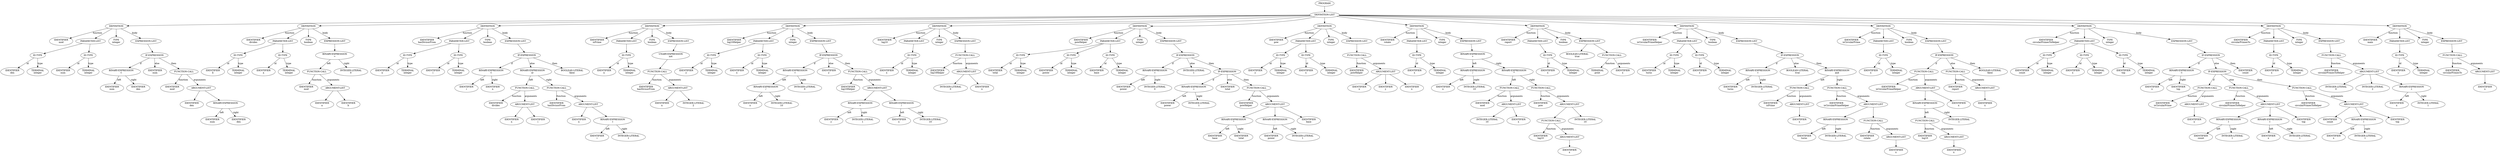 digraph AST {
node0 [label="PROGRAM"]
node1 [label="DEFINITION-LIST"]
node2 [label="DEFINITION"]
node3 [label="IDENTIFIER\nmod"]
node4 [label="PARAMETER-LIST"]
node5 [label="ID-TYPE"]
node6 [label="IDENTIFIER\nden"]
node7 [label="TERMINAL\ninteger"]
node8 [label="ID-TYPE"]
node9 [label="IDENTIFIER\nnum"]
node10 [label="TERMINAL\ninteger"]
node11 [label="TYPE\ninteger"]
node12 [label="EXPRESSION-LIST"]
node13 [label="IF-EXPRESSION"]
node14 [label="BINARY-EXPRESSION\n<"]
node15 [label="IDENTIFIER\nnum"]
node16 [label="IDENTIFIER\nden"]
node17 [label="IDENTIFIER\nnum"]
node18 [label="FUNCTION-CALL"]
node19 [label="IDENTIFIER\nmod"]
node20 [label="ARGUMENT-LIST"]
node21 [label="IDENTIFIER\nden"]
node22 [label="BINARY-EXPRESSION\n-"]
node23 [label="IDENTIFIER\nnum"]
node24 [label="IDENTIFIER\nden"]
node25 [label="DEFINITION"]
node26 [label="IDENTIFIER\ndivides"]
node27 [label="PARAMETER-LIST"]
node28 [label="ID-TYPE"]
node29 [label="IDENTIFIER\nb"]
node30 [label="TERMINAL\ninteger"]
node31 [label="ID-TYPE"]
node32 [label="IDENTIFIER\na"]
node33 [label="TERMINAL\ninteger"]
node34 [label="TYPE\nboolean"]
node35 [label="EXPRESSION-LIST"]
node36 [label="BINARY-EXPRESSION\n="]
node37 [label="FUNCTION-CALL"]
node38 [label="IDENTIFIER\nmod"]
node39 [label="ARGUMENT-LIST"]
node40 [label="IDENTIFIER\na"]
node41 [label="IDENTIFIER\nb"]
node42 [label="INTEGER-LITERAL\n0"]
node43 [label="DEFINITION"]
node44 [label="IDENTIFIER\nhasDivisorFrom"]
node45 [label="PARAMETER-LIST"]
node46 [label="ID-TYPE"]
node47 [label="IDENTIFIER\nn"]
node48 [label="TERMINAL\ninteger"]
node49 [label="ID-TYPE"]
node50 [label="IDENTIFIER\ni"]
node51 [label="TERMINAL\ninteger"]
node52 [label="TYPE\nboolean"]
node53 [label="EXPRESSION-LIST"]
node54 [label="IF-EXPRESSION"]
node55 [label="BINARY-EXPRESSION\n<"]
node56 [label="IDENTIFIER\ni"]
node57 [label="IDENTIFIER\nn"]
node58 [label="BINARY-EXPRESSION\nor"]
node59 [label="FUNCTION-CALL"]
node60 [label="IDENTIFIER\ndivides"]
node61 [label="ARGUMENT-LIST"]
node62 [label="IDENTIFIER\nn"]
node63 [label="IDENTIFIER\ni"]
node64 [label="FUNCTION-CALL"]
node65 [label="IDENTIFIER\nhasDivisorFrom"]
node66 [label="ARGUMENT-LIST"]
node67 [label="IDENTIFIER\nn"]
node68 [label="BINARY-EXPRESSION\n+"]
node69 [label="IDENTIFIER\ni"]
node70 [label="INTEGER-LITERAL\n1"]
node71 [label="BOOLEAN-LITERAL\nfalse"]
node72 [label="DEFINITION"]
node73 [label="IDENTIFIER\nisPrime"]
node74 [label="PARAMETER-LIST"]
node75 [label="ID-TYPE"]
node76 [label="IDENTIFIER\nn"]
node77 [label="TERMINAL\ninteger"]
node78 [label="TYPE\nboolean"]
node79 [label="EXPRESSION-LIST"]
node80 [label="UNARY-EXPRESSION\nnot"]
node81 [label="FUNCTION-CALL"]
node82 [label="IDENTIFIER\nhasDivisorFrom"]
node83 [label="ARGUMENT-LIST"]
node84 [label="IDENTIFIER\nn"]
node85 [label="INTEGER-LITERAL\n2"]
node86 [label="DEFINITION"]
node87 [label="IDENTIFIER\nlog10Helper"]
node88 [label="PARAMETER-LIST"]
node89 [label="ID-TYPE"]
node90 [label="IDENTIFIER\ny"]
node91 [label="TERMINAL\ninteger"]
node92 [label="ID-TYPE"]
node93 [label="IDENTIFIER\nx"]
node94 [label="TERMINAL\ninteger"]
node95 [label="TYPE\ninteger"]
node96 [label="EXPRESSION-LIST"]
node97 [label="IF-EXPRESSION"]
node98 [label="BINARY-EXPRESSION\n="]
node99 [label="BINARY-EXPRESSION\n/"]
node100 [label="IDENTIFIER\nx"]
node101 [label="INTEGER-LITERAL\n10"]
node102 [label="INTEGER-LITERAL\n0"]
node103 [label="IDENTIFIER\ny"]
node104 [label="FUNCTION-CALL"]
node105 [label="IDENTIFIER\nlog10Helper"]
node106 [label="ARGUMENT-LIST"]
node107 [label="BINARY-EXPRESSION\n+"]
node108 [label="IDENTIFIER\ny"]
node109 [label="INTEGER-LITERAL\n1"]
node110 [label="BINARY-EXPRESSION\n/"]
node111 [label="IDENTIFIER\nx"]
node112 [label="INTEGER-LITERAL\n10"]
node113 [label="DEFINITION"]
node114 [label="IDENTIFIER\nlog10"]
node115 [label="PARAMETER-LIST"]
node116 [label="ID-TYPE"]
node117 [label="IDENTIFIER\nx"]
node118 [label="TERMINAL\ninteger"]
node119 [label="TYPE\ninteger"]
node120 [label="EXPRESSION-LIST"]
node121 [label="FUNCTION-CALL"]
node122 [label="IDENTIFIER\nlog10Helper"]
node123 [label="ARGUMENT-LIST"]
node124 [label="INTEGER-LITERAL\n0"]
node125 [label="IDENTIFIER\nx"]
node126 [label="DEFINITION"]
node127 [label="IDENTIFIER\npowHelper"]
node128 [label="PARAMETER-LIST"]
node129 [label="ID-TYPE"]
node130 [label="IDENTIFIER\ntotal"]
node131 [label="TERMINAL\ninteger"]
node132 [label="ID-TYPE"]
node133 [label="IDENTIFIER\npower"]
node134 [label="TERMINAL\ninteger"]
node135 [label="ID-TYPE"]
node136 [label="IDENTIFIER\nbase"]
node137 [label="TERMINAL\ninteger"]
node138 [label="TYPE\ninteger"]
node139 [label="EXPRESSION-LIST"]
node140 [label="IF-EXPRESSION"]
node141 [label="BINARY-EXPRESSION\n="]
node142 [label="IDENTIFIER\npower"]
node143 [label="INTEGER-LITERAL\n0"]
node144 [label="INTEGER-LITERAL\n1"]
node145 [label="IF-EXPRESSION"]
node146 [label="BINARY-EXPRESSION\n="]
node147 [label="IDENTIFIER\npower"]
node148 [label="INTEGER-LITERAL\n1"]
node149 [label="IDENTIFIER\ntotal"]
node150 [label="FUNCTION-CALL"]
node151 [label="IDENTIFIER\npowHelper"]
node152 [label="ARGUMENT-LIST"]
node153 [label="BINARY-EXPRESSION\n*"]
node154 [label="IDENTIFIER\nbase"]
node155 [label="IDENTIFIER\ntotal"]
node156 [label="BINARY-EXPRESSION\n-"]
node157 [label="IDENTIFIER\npower"]
node158 [label="INTEGER-LITERAL\n1"]
node159 [label="IDENTIFIER\nbase"]
node160 [label="DEFINITION"]
node161 [label="IDENTIFIER\npow"]
node162 [label="PARAMETER-LIST"]
node163 [label="ID-TYPE"]
node164 [label="IDENTIFIER\ny"]
node165 [label="TERMINAL\ninteger"]
node166 [label="ID-TYPE"]
node167 [label="IDENTIFIER\nx"]
node168 [label="TERMINAL\ninteger"]
node169 [label="TYPE\ninteger"]
node170 [label="EXPRESSION-LIST"]
node171 [label="FUNCTION-CALL"]
node172 [label="IDENTIFIER\npowHelper"]
node173 [label="ARGUMENT-LIST"]
node174 [label="IDENTIFIER\nx"]
node175 [label="IDENTIFIER\ny"]
node176 [label="IDENTIFIER\nx"]
node177 [label="DEFINITION"]
node178 [label="IDENTIFIER\nrotate"]
node179 [label="PARAMETER-LIST"]
node180 [label="ID-TYPE"]
node181 [label="IDENTIFIER\nx"]
node182 [label="TERMINAL\ninteger"]
node183 [label="TYPE\ninteger"]
node184 [label="EXPRESSION-LIST"]
node185 [label="BINARY-EXPRESSION\n+"]
node186 [label="BINARY-EXPRESSION\n/"]
node187 [label="IDENTIFIER\nx"]
node188 [label="INTEGER-LITERAL\n10"]
node189 [label="BINARY-EXPRESSION\n*"]
node190 [label="FUNCTION-CALL"]
node191 [label="IDENTIFIER\nmod"]
node192 [label="ARGUMENT-LIST"]
node193 [label="INTEGER-LITERAL\n10"]
node194 [label="IDENTIFIER\nx"]
node195 [label="FUNCTION-CALL"]
node196 [label="IDENTIFIER\npow"]
node197 [label="ARGUMENT-LIST"]
node198 [label="FUNCTION-CALL"]
node199 [label="IDENTIFIER\nlog10"]
node200 [label="ARGUMENT-LIST"]
node201 [label="IDENTIFIER\nx"]
node202 [label="INTEGER-LITERAL\n10"]
node203 [label="DEFINITION"]
node204 [label="IDENTIFIER\nreport"]
node205 [label="PARAMETER-LIST"]
node206 [label="ID-TYPE"]
node207 [label="IDENTIFIER\nx"]
node208 [label="TERMINAL\ninteger"]
node209 [label="TYPE\nboolean"]
node210 [label="EXPRESSION-LIST"]
node211 [label="BOOLEAN-LITERAL\ntrue"]
node212 [label="FUNCTION-CALL"]
node213 [label="TERMINAL\nprint"]
node214 [label="IDENTIFIER\nx"]
node215 [label="DEFINITION"]
node216 [label="IDENTIFIER\nisCircularPrimeHelper"]
node217 [label="PARAMETER-LIST"]
node218 [label="ID-TYPE"]
node219 [label="IDENTIFIER\nturns"]
node220 [label="TERMINAL\ninteger"]
node221 [label="ID-TYPE"]
node222 [label="IDENTIFIER\nx"]
node223 [label="TERMINAL\ninteger"]
node224 [label="TYPE\nboolean"]
node225 [label="EXPRESSION-LIST"]
node226 [label="IF-EXPRESSION"]
node227 [label="BINARY-EXPRESSION\n="]
node228 [label="IDENTIFIER\nturns"]
node229 [label="INTEGER-LITERAL\n0"]
node230 [label="BOOLEAN-LITERAL\ntrue"]
node231 [label="BINARY-EXPRESSION\nand"]
node232 [label="FUNCTION-CALL"]
node233 [label="IDENTIFIER\nisPrime"]
node234 [label="ARGUMENT-LIST"]
node235 [label="IDENTIFIER\nx"]
node236 [label="FUNCTION-CALL"]
node237 [label="IDENTIFIER\nisCircularPrimeHelper"]
node238 [label="ARGUMENT-LIST"]
node239 [label="BINARY-EXPRESSION\n-"]
node240 [label="IDENTIFIER\nturns"]
node241 [label="INTEGER-LITERAL\n1"]
node242 [label="FUNCTION-CALL"]
node243 [label="IDENTIFIER\nrotate"]
node244 [label="ARGUMENT-LIST"]
node245 [label="IDENTIFIER\nx"]
node246 [label="DEFINITION"]
node247 [label="IDENTIFIER\nisCircularPrime"]
node248 [label="PARAMETER-LIST"]
node249 [label="ID-TYPE"]
node250 [label="IDENTIFIER\nx"]
node251 [label="TERMINAL\ninteger"]
node252 [label="TYPE\nboolean"]
node253 [label="EXPRESSION-LIST"]
node254 [label="IF-EXPRESSION"]
node255 [label="FUNCTION-CALL"]
node256 [label="IDENTIFIER\nisCircularPrimeHelper"]
node257 [label="ARGUMENT-LIST"]
node258 [label="BINARY-EXPRESSION\n+"]
node259 [label="FUNCTION-CALL"]
node260 [label="IDENTIFIER\nlog10"]
node261 [label="ARGUMENT-LIST"]
node262 [label="IDENTIFIER\nx"]
node263 [label="INTEGER-LITERAL\n1"]
node264 [label="IDENTIFIER\nx"]
node265 [label="FUNCTION-CALL"]
node266 [label="IDENTIFIER\nreport"]
node267 [label="ARGUMENT-LIST"]
node268 [label="IDENTIFIER\nx"]
node269 [label="BOOLEAN-LITERAL\nfalse"]
node270 [label="DEFINITION"]
node271 [label="IDENTIFIER\ncircularPrimesToHelper"]
node272 [label="PARAMETER-LIST"]
node273 [label="ID-TYPE"]
node274 [label="IDENTIFIER\ncount"]
node275 [label="TERMINAL\ninteger"]
node276 [label="ID-TYPE"]
node277 [label="IDENTIFIER\nx"]
node278 [label="TERMINAL\ninteger"]
node279 [label="ID-TYPE"]
node280 [label="IDENTIFIER\ntop"]
node281 [label="TERMINAL\ninteger"]
node282 [label="TYPE\ninteger"]
node283 [label="EXPRESSION-LIST"]
node284 [label="IF-EXPRESSION"]
node285 [label="BINARY-EXPRESSION\n<"]
node286 [label="IDENTIFIER\nx"]
node287 [label="IDENTIFIER\ntop"]
node288 [label="IF-EXPRESSION"]
node289 [label="FUNCTION-CALL"]
node290 [label="IDENTIFIER\nisCircularPrime"]
node291 [label="ARGUMENT-LIST"]
node292 [label="IDENTIFIER\nx"]
node293 [label="FUNCTION-CALL"]
node294 [label="IDENTIFIER\ncircularPrimesToHelper"]
node295 [label="ARGUMENT-LIST"]
node296 [label="BINARY-EXPRESSION\n+"]
node297 [label="IDENTIFIER\ncount"]
node298 [label="INTEGER-LITERAL\n1"]
node299 [label="BINARY-EXPRESSION\n+"]
node300 [label="IDENTIFIER\nx"]
node301 [label="INTEGER-LITERAL\n1"]
node302 [label="IDENTIFIER\ntop"]
node303 [label="FUNCTION-CALL"]
node304 [label="IDENTIFIER\ncircularPrimesToHelper"]
node305 [label="ARGUMENT-LIST"]
node306 [label="IDENTIFIER\ncount"]
node307 [label="BINARY-EXPRESSION\n+"]
node308 [label="IDENTIFIER\nx"]
node309 [label="INTEGER-LITERAL\n1"]
node310 [label="IDENTIFIER\ntop"]
node311 [label="IDENTIFIER\ncount"]
node312 [label="DEFINITION"]
node313 [label="IDENTIFIER\ncircularPrimesTo"]
node314 [label="PARAMETER-LIST"]
node315 [label="ID-TYPE"]
node316 [label="IDENTIFIER\nx"]
node317 [label="TERMINAL\ninteger"]
node318 [label="TYPE\ninteger"]
node319 [label="EXPRESSION-LIST"]
node320 [label="FUNCTION-CALL"]
node321 [label="IDENTIFIER\ncircularPrimesToHelper"]
node322 [label="ARGUMENT-LIST"]
node323 [label="INTEGER-LITERAL\n0"]
node324 [label="INTEGER-LITERAL\n2"]
node325 [label="BINARY-EXPRESSION\n+"]
node326 [label="IDENTIFIER\nx"]
node327 [label="INTEGER-LITERAL\n1"]
node328 [label="DEFINITION"]
node329 [label="IDENTIFIER\nmain"]
node330 [label="PARAMETER-LIST"]
node331 [label="ID-TYPE"]
node332 [label="IDENTIFIER\nx"]
node333 [label="TERMINAL\ninteger"]
node334 [label="TYPE\ninteger"]
node335 [label="EXPRESSION-LIST"]
node336 [label="FUNCTION-CALL"]
node337 [label="IDENTIFIER\ncircularPrimesTo"]
node338 [label="ARGUMENT-LIST"]
node339 [label="IDENTIFIER\nx"]
node2 -> node3 [label="function"]
node5 -> node6 [label="id"]
node5 -> node7 [label="type"]
node4 -> node5
node8 -> node9 [label="id"]
node8 -> node10 [label="type"]
node4 -> node8
node2 -> node4
node2 -> node11
node14 -> node15 [label="left"]
node14 -> node16 [label="right"]
node13 -> node14 [label="if"]
node13 -> node17 [label="else"]
node18 -> node19 [label="function"]
node20 -> node21
node22 -> node23 [label="left"]
node22 -> node24 [label="right"]
node20 -> node22
node18 -> node20 [label="arguments"]
node13 -> node18 [label="then"]
node12 -> node13
node2 -> node12 [label="body"]
node1 -> node2
node25 -> node26 [label="function"]
node28 -> node29 [label="id"]
node28 -> node30 [label="type"]
node27 -> node28
node31 -> node32 [label="id"]
node31 -> node33 [label="type"]
node27 -> node31
node25 -> node27
node25 -> node34
node37 -> node38 [label="function"]
node39 -> node40
node39 -> node41
node37 -> node39 [label="arguments"]
node36 -> node37 [label="left"]
node36 -> node42 [label="right"]
node35 -> node36
node25 -> node35 [label="body"]
node1 -> node25
node43 -> node44 [label="function"]
node46 -> node47 [label="id"]
node46 -> node48 [label="type"]
node45 -> node46
node49 -> node50 [label="id"]
node49 -> node51 [label="type"]
node45 -> node49
node43 -> node45
node43 -> node52
node55 -> node56 [label="left"]
node55 -> node57 [label="right"]
node54 -> node55 [label="if"]
node59 -> node60 [label="function"]
node61 -> node62
node61 -> node63
node59 -> node61 [label="arguments"]
node58 -> node59 [label="left"]
node64 -> node65 [label="function"]
node66 -> node67
node68 -> node69 [label="left"]
node68 -> node70 [label="right"]
node66 -> node68
node64 -> node66 [label="arguments"]
node58 -> node64 [label="right"]
node54 -> node58 [label="else"]
node54 -> node71 [label="then"]
node53 -> node54
node43 -> node53 [label="body"]
node1 -> node43
node72 -> node73 [label="function"]
node75 -> node76 [label="id"]
node75 -> node77 [label="type"]
node74 -> node75
node72 -> node74
node72 -> node78
node81 -> node82 [label="function"]
node83 -> node84
node83 -> node85
node81 -> node83 [label="arguments"]
node80 -> node81
node79 -> node80
node72 -> node79 [label="body"]
node1 -> node72
node86 -> node87 [label="function"]
node89 -> node90 [label="id"]
node89 -> node91 [label="type"]
node88 -> node89
node92 -> node93 [label="id"]
node92 -> node94 [label="type"]
node88 -> node92
node86 -> node88
node86 -> node95
node99 -> node100 [label="left"]
node99 -> node101 [label="right"]
node98 -> node99 [label="left"]
node98 -> node102 [label="right"]
node97 -> node98 [label="if"]
node97 -> node103 [label="else"]
node104 -> node105 [label="function"]
node107 -> node108 [label="left"]
node107 -> node109 [label="right"]
node106 -> node107
node110 -> node111 [label="left"]
node110 -> node112 [label="right"]
node106 -> node110
node104 -> node106 [label="arguments"]
node97 -> node104 [label="then"]
node96 -> node97
node86 -> node96 [label="body"]
node1 -> node86
node113 -> node114 [label="function"]
node116 -> node117 [label="id"]
node116 -> node118 [label="type"]
node115 -> node116
node113 -> node115
node113 -> node119
node121 -> node122 [label="function"]
node123 -> node124
node123 -> node125
node121 -> node123 [label="arguments"]
node120 -> node121
node113 -> node120 [label="body"]
node1 -> node113
node126 -> node127 [label="function"]
node129 -> node130 [label="id"]
node129 -> node131 [label="type"]
node128 -> node129
node132 -> node133 [label="id"]
node132 -> node134 [label="type"]
node128 -> node132
node135 -> node136 [label="id"]
node135 -> node137 [label="type"]
node128 -> node135
node126 -> node128
node126 -> node138
node141 -> node142 [label="left"]
node141 -> node143 [label="right"]
node140 -> node141 [label="if"]
node140 -> node144 [label="else"]
node146 -> node147 [label="left"]
node146 -> node148 [label="right"]
node145 -> node146 [label="if"]
node145 -> node149 [label="else"]
node150 -> node151 [label="function"]
node153 -> node154 [label="left"]
node153 -> node155 [label="right"]
node152 -> node153
node156 -> node157 [label="left"]
node156 -> node158 [label="right"]
node152 -> node156
node152 -> node159
node150 -> node152 [label="arguments"]
node145 -> node150 [label="then"]
node140 -> node145 [label="then"]
node139 -> node140
node126 -> node139 [label="body"]
node1 -> node126
node160 -> node161 [label="function"]
node163 -> node164 [label="id"]
node163 -> node165 [label="type"]
node162 -> node163
node166 -> node167 [label="id"]
node166 -> node168 [label="type"]
node162 -> node166
node160 -> node162
node160 -> node169
node171 -> node172 [label="function"]
node173 -> node174
node173 -> node175
node173 -> node176
node171 -> node173 [label="arguments"]
node170 -> node171
node160 -> node170 [label="body"]
node1 -> node160
node177 -> node178 [label="function"]
node180 -> node181 [label="id"]
node180 -> node182 [label="type"]
node179 -> node180
node177 -> node179
node177 -> node183
node186 -> node187 [label="left"]
node186 -> node188 [label="right"]
node185 -> node186 [label="left"]
node190 -> node191 [label="function"]
node192 -> node193
node192 -> node194
node190 -> node192 [label="arguments"]
node189 -> node190 [label="left"]
node195 -> node196 [label="function"]
node198 -> node199 [label="function"]
node200 -> node201
node198 -> node200 [label="arguments"]
node197 -> node198
node197 -> node202
node195 -> node197 [label="arguments"]
node189 -> node195 [label="right"]
node185 -> node189 [label="right"]
node184 -> node185
node177 -> node184 [label="body"]
node1 -> node177
node203 -> node204 [label="function"]
node206 -> node207 [label="id"]
node206 -> node208 [label="type"]
node205 -> node206
node203 -> node205
node203 -> node209
node210 -> node211
node212 -> node213 [label="function"]
node212 -> node214 [label="arguments"]
node210 -> node212
node203 -> node210 [label="body"]
node1 -> node203
node215 -> node216 [label="function"]
node218 -> node219 [label="id"]
node218 -> node220 [label="type"]
node217 -> node218
node221 -> node222 [label="id"]
node221 -> node223 [label="type"]
node217 -> node221
node215 -> node217
node215 -> node224
node227 -> node228 [label="left"]
node227 -> node229 [label="right"]
node226 -> node227 [label="if"]
node226 -> node230 [label="else"]
node232 -> node233 [label="function"]
node234 -> node235
node232 -> node234 [label="arguments"]
node231 -> node232 [label="left"]
node236 -> node237 [label="function"]
node239 -> node240 [label="left"]
node239 -> node241 [label="right"]
node238 -> node239
node242 -> node243 [label="function"]
node244 -> node245
node242 -> node244 [label="arguments"]
node238 -> node242
node236 -> node238 [label="arguments"]
node231 -> node236 [label="right"]
node226 -> node231 [label="then"]
node225 -> node226
node215 -> node225 [label="body"]
node1 -> node215
node246 -> node247 [label="function"]
node249 -> node250 [label="id"]
node249 -> node251 [label="type"]
node248 -> node249
node246 -> node248
node246 -> node252
node255 -> node256 [label="function"]
node259 -> node260 [label="function"]
node261 -> node262
node259 -> node261 [label="arguments"]
node258 -> node259 [label="left"]
node258 -> node263 [label="right"]
node257 -> node258
node257 -> node264
node255 -> node257 [label="arguments"]
node254 -> node255 [label="if"]
node265 -> node266 [label="function"]
node267 -> node268
node265 -> node267 [label="arguments"]
node254 -> node265 [label="else"]
node254 -> node269 [label="then"]
node253 -> node254
node246 -> node253 [label="body"]
node1 -> node246
node270 -> node271 [label="function"]
node273 -> node274 [label="id"]
node273 -> node275 [label="type"]
node272 -> node273
node276 -> node277 [label="id"]
node276 -> node278 [label="type"]
node272 -> node276
node279 -> node280 [label="id"]
node279 -> node281 [label="type"]
node272 -> node279
node270 -> node272
node270 -> node282
node285 -> node286 [label="left"]
node285 -> node287 [label="right"]
node284 -> node285 [label="if"]
node289 -> node290 [label="function"]
node291 -> node292
node289 -> node291 [label="arguments"]
node288 -> node289 [label="if"]
node293 -> node294 [label="function"]
node296 -> node297 [label="left"]
node296 -> node298 [label="right"]
node295 -> node296
node299 -> node300 [label="left"]
node299 -> node301 [label="right"]
node295 -> node299
node295 -> node302
node293 -> node295 [label="arguments"]
node288 -> node293 [label="else"]
node303 -> node304 [label="function"]
node305 -> node306
node307 -> node308 [label="left"]
node307 -> node309 [label="right"]
node305 -> node307
node305 -> node310
node303 -> node305 [label="arguments"]
node288 -> node303 [label="then"]
node284 -> node288 [label="else"]
node284 -> node311 [label="then"]
node283 -> node284
node270 -> node283 [label="body"]
node1 -> node270
node312 -> node313 [label="function"]
node315 -> node316 [label="id"]
node315 -> node317 [label="type"]
node314 -> node315
node312 -> node314
node312 -> node318
node320 -> node321 [label="function"]
node322 -> node323
node322 -> node324
node325 -> node326 [label="left"]
node325 -> node327 [label="right"]
node322 -> node325
node320 -> node322 [label="arguments"]
node319 -> node320
node312 -> node319 [label="body"]
node1 -> node312
node328 -> node329 [label="function"]
node331 -> node332 [label="id"]
node331 -> node333 [label="type"]
node330 -> node331
node328 -> node330
node328 -> node334
node336 -> node337 [label="function"]
node338 -> node339
node336 -> node338 [label="arguments"]
node335 -> node336
node328 -> node335 [label="body"]
node1 -> node328
node0 -> node1
}